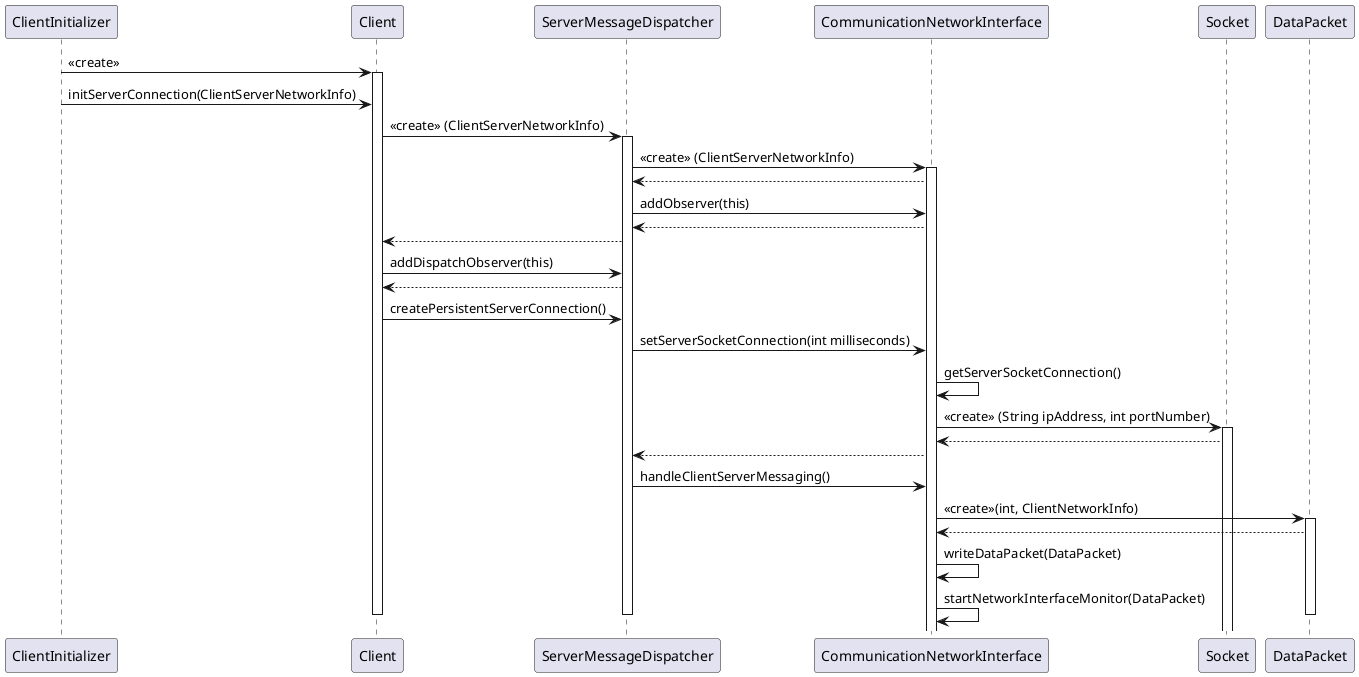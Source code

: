 @startuml
participant ClientInitializer
ClientInitializer -> Client: <<create>>
activate Client
ClientInitializer -> Client: initServerConnection(ClientServerNetworkInfo)


Client -> ServerMessageDispatcher: <<create>> (ClientServerNetworkInfo)
activate ServerMessageDispatcher

ServerMessageDispatcher -> CommunicationNetworkInterface: <<create>> (ClientServerNetworkInfo)
activate CommunicationNetworkInterface
CommunicationNetworkInterface --> ServerMessageDispatcher :

ServerMessageDispatcher -> CommunicationNetworkInterface: addObserver(this)
CommunicationNetworkInterface --> ServerMessageDispatcher :
ServerMessageDispatcher --> Client:

Client -> ServerMessageDispatcher: addDispatchObserver(this)
ServerMessageDispatcher --> Client:

Client -> ServerMessageDispatcher: createPersistentServerConnection()

ServerMessageDispatcher -> CommunicationNetworkInterface: setServerSocketConnection(int milliseconds)
CommunicationNetworkInterface -> CommunicationNetworkInterface: getServerSocketConnection()
CommunicationNetworkInterface -> Socket: <<create>> (String ipAddress, int portNumber)
activate Socket
Socket --> CommunicationNetworkInterface:

CommunicationNetworkInterface --> ServerMessageDispatcher :

ServerMessageDispatcher -> CommunicationNetworkInterface: handleClientServerMessaging()

CommunicationNetworkInterface -> DataPacket: <<create>>(int, ClientNetworkInfo)
activate DataPacket
DataPacket --> CommunicationNetworkInterface:

CommunicationNetworkInterface -> CommunicationNetworkInterface: writeDataPacket(DataPacket)
CommunicationNetworkInterface -> CommunicationNetworkInterface: startNetworkInterfaceMonitor(DataPacket)
deactivate DataPacket
deactivate ServerMessageDispatcher
deactivate Client
@enduml
